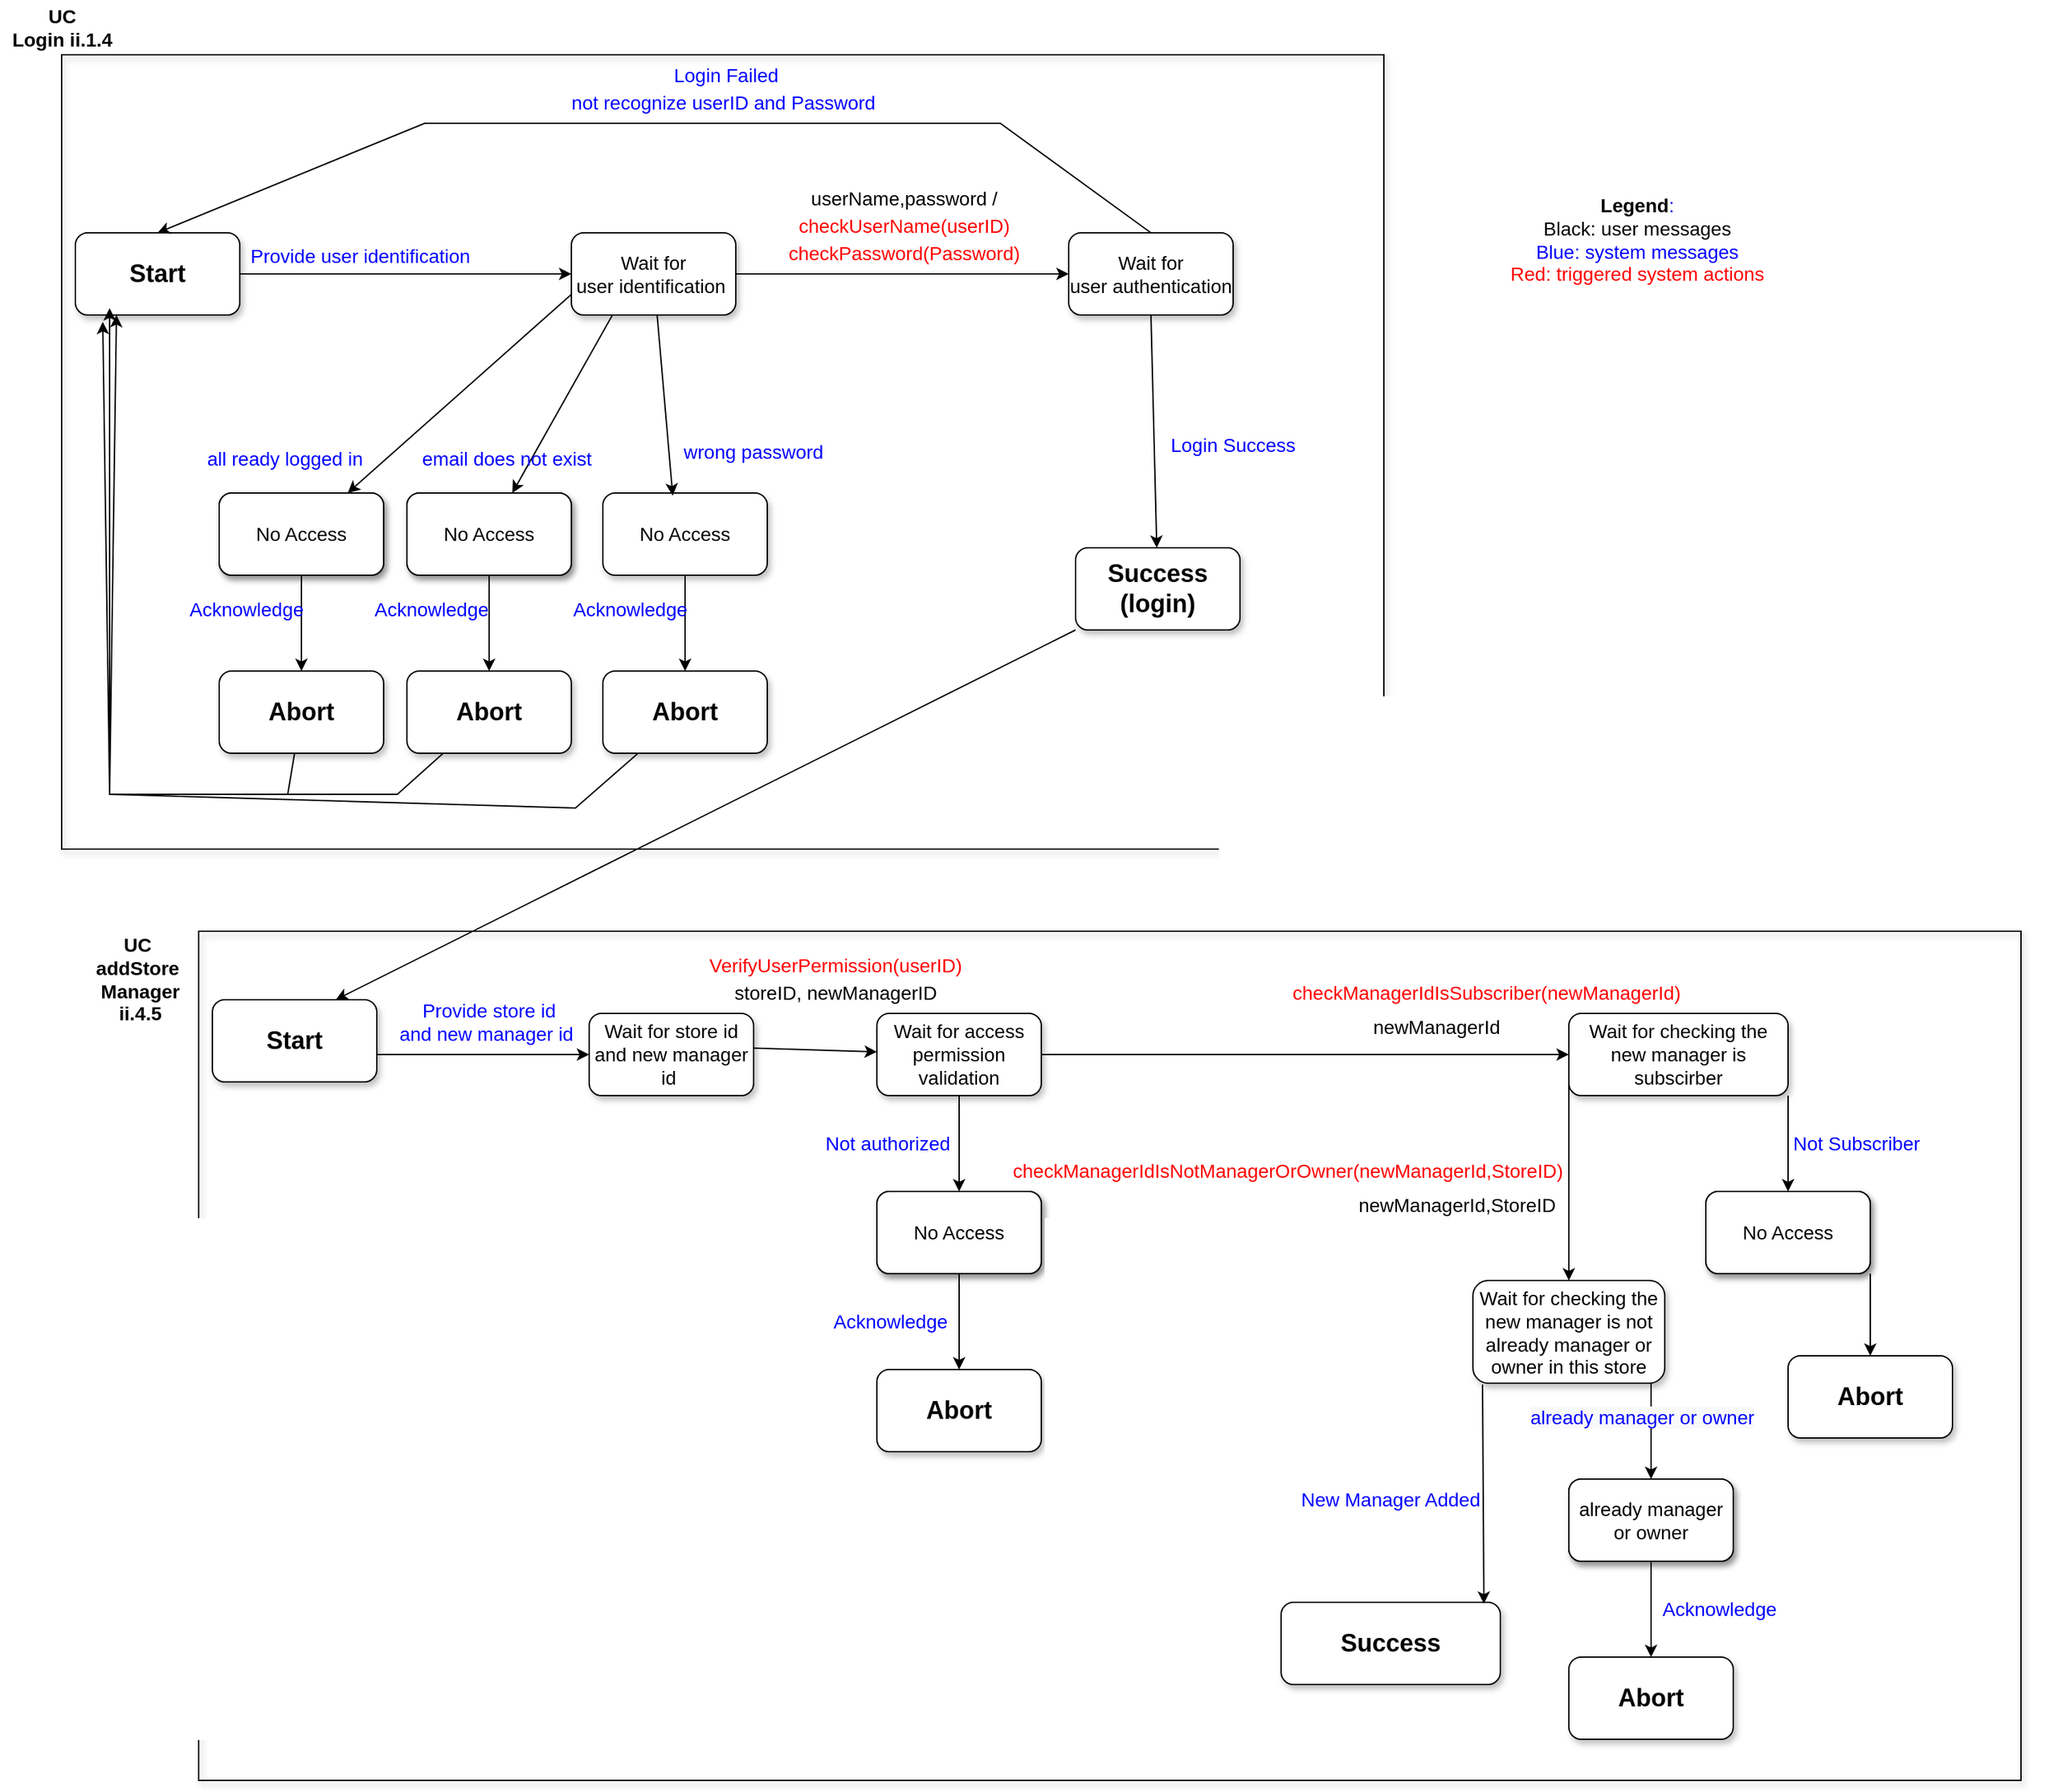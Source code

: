 <mxfile version="18.1.1" type="device"><diagram id="I8vgxyRuR37qJ1av9yrc" name="Page-1"><mxGraphModel dx="1422" dy="675" grid="1" gridSize="10" guides="1" tooltips="1" connect="1" arrows="1" fold="1" page="1" pageScale="1" pageWidth="1654" pageHeight="2336" math="0" shadow="0"><root><mxCell id="0"/><mxCell id="1" parent="0"/><mxCell id="nVAzCe0PPjWLzRleOM1Q-2" value="&lt;b&gt;&lt;font style=&quot;font-size: 18px&quot;&gt;Start&lt;/font&gt;&lt;/b&gt;" style="rounded=1;whiteSpace=wrap;html=1;shadow=1;strokeColor=#000000;" parent="1" vertex="1"><mxGeometry x="55" y="170" width="120" height="60" as="geometry"/></mxCell><mxCell id="nVAzCe0PPjWLzRleOM1Q-3" value="&lt;font style=&quot;font-size: 14px&quot;&gt;Wait for user&amp;nbsp;identification&amp;nbsp;&lt;/font&gt;" style="rounded=1;whiteSpace=wrap;html=1;shadow=1;strokeColor=#000000;" parent="1" vertex="1"><mxGeometry x="417" y="170" width="120" height="60" as="geometry"/></mxCell><mxCell id="nVAzCe0PPjWLzRleOM1Q-4" value="" style="endArrow=classic;html=1;rounded=0;fontSize=14;exitX=1;exitY=0.5;exitDx=0;exitDy=0;entryX=0;entryY=0.5;entryDx=0;entryDy=0;" parent="1" source="nVAzCe0PPjWLzRleOM1Q-2" target="nVAzCe0PPjWLzRleOM1Q-3" edge="1"><mxGeometry width="50" height="50" relative="1" as="geometry"><mxPoint x="840" y="440" as="sourcePoint"/><mxPoint x="890" y="390" as="targetPoint"/></mxGeometry></mxCell><mxCell id="nVAzCe0PPjWLzRleOM1Q-5" value="&lt;font style=&quot;font-size: 14px&quot;&gt;Wait for user&amp;nbsp;authentication&lt;/font&gt;" style="rounded=1;whiteSpace=wrap;html=1;shadow=1;strokeColor=#000000;" parent="1" vertex="1"><mxGeometry x="780" y="170" width="120" height="60" as="geometry"/></mxCell><mxCell id="nVAzCe0PPjWLzRleOM1Q-6" value="" style="endArrow=classic;html=1;rounded=0;fontSize=14;entryX=0;entryY=0.5;entryDx=0;entryDy=0;" parent="1" source="nVAzCe0PPjWLzRleOM1Q-3" target="nVAzCe0PPjWLzRleOM1Q-5" edge="1"><mxGeometry width="50" height="50" relative="1" as="geometry"><mxPoint x="580" y="200" as="sourcePoint"/><mxPoint x="1240" y="390" as="targetPoint"/></mxGeometry></mxCell><mxCell id="nVAzCe0PPjWLzRleOM1Q-7" value="&lt;font color=&quot;#ff0000&quot;&gt;checkUserName(userID)&lt;/font&gt;" style="text;html=1;strokeColor=none;fillColor=none;align=center;verticalAlign=middle;whiteSpace=wrap;rounded=0;shadow=1;fontSize=14;" parent="1" vertex="1"><mxGeometry x="560" y="150" width="200" height="30" as="geometry"/></mxCell><mxCell id="nVAzCe0PPjWLzRleOM1Q-12" value="&lt;font color=&quot;#000000&quot;&gt;userName,password /&lt;/font&gt;" style="text;html=1;strokeColor=none;fillColor=none;align=center;verticalAlign=middle;whiteSpace=wrap;rounded=0;shadow=1;fontSize=14;fontColor=#FF0000;" parent="1" vertex="1"><mxGeometry x="545" y="130" width="230" height="30" as="geometry"/></mxCell><mxCell id="nVAzCe0PPjWLzRleOM1Q-15" value="" style="endArrow=classic;html=1;rounded=0;fontSize=14;fontColor=#000000;exitX=0.5;exitY=0;exitDx=0;exitDy=0;entryX=0.5;entryY=0;entryDx=0;entryDy=0;" parent="1" source="nVAzCe0PPjWLzRleOM1Q-5" target="nVAzCe0PPjWLzRleOM1Q-2" edge="1"><mxGeometry width="50" height="50" relative="1" as="geometry"><mxPoint x="620" y="420" as="sourcePoint"/><mxPoint x="680" y="360" as="targetPoint"/><Array as="points"><mxPoint x="730" y="90"/><mxPoint x="310" y="90"/></Array></mxGeometry></mxCell><mxCell id="nVAzCe0PPjWLzRleOM1Q-16" value="&lt;font color=&quot;#0000ff&quot;&gt;not recognize&amp;nbsp;userID&lt;/font&gt;&amp;nbsp;&lt;font color=&quot;#0000ff&quot;&gt;and Password&amp;nbsp;&lt;/font&gt;" style="text;html=1;strokeColor=none;fillColor=none;align=center;verticalAlign=middle;whiteSpace=wrap;rounded=0;shadow=1;fontSize=14;fontColor=#FF0000;" parent="1" vertex="1"><mxGeometry x="390" y="60" width="280" height="30" as="geometry"/></mxCell><mxCell id="nVAzCe0PPjWLzRleOM1Q-17" value="&lt;span style=&quot;font-size: 18px&quot;&gt;&lt;b&gt;Success&lt;br&gt;(login)&lt;br&gt;&lt;/b&gt;&lt;/span&gt;" style="rounded=1;whiteSpace=wrap;html=1;shadow=1;strokeColor=#000000;" parent="1" vertex="1"><mxGeometry x="785" y="400" width="120" height="60" as="geometry"/></mxCell><mxCell id="nVAzCe0PPjWLzRleOM1Q-18" value="&lt;font color=&quot;#0000ff&quot;&gt;Login Success&lt;/font&gt;" style="text;html=1;strokeColor=none;fillColor=none;align=center;verticalAlign=middle;whiteSpace=wrap;rounded=0;shadow=1;fontSize=14;fontColor=#FF0000;" parent="1" vertex="1"><mxGeometry x="760" y="310" width="280" height="30" as="geometry"/></mxCell><mxCell id="nVAzCe0PPjWLzRleOM1Q-19" value="" style="endArrow=classic;html=1;rounded=0;fontSize=14;fontColor=#0000FF;exitX=0.5;exitY=1;exitDx=0;exitDy=0;" parent="1" source="nVAzCe0PPjWLzRleOM1Q-5" target="nVAzCe0PPjWLzRleOM1Q-17" edge="1"><mxGeometry width="50" height="50" relative="1" as="geometry"><mxPoint x="620" y="310" as="sourcePoint"/><mxPoint x="670" y="260" as="targetPoint"/></mxGeometry></mxCell><mxCell id="nVAzCe0PPjWLzRleOM1Q-20" value="&lt;font color=&quot;#000000&quot;&gt;&lt;b&gt;Legend&lt;/b&gt;&lt;/font&gt;:&lt;br&gt;&lt;font color=&quot;#000000&quot;&gt;Black: user messages&lt;/font&gt;&lt;br&gt;Blue: system messages&lt;br&gt;&lt;font color=&quot;#ff0000&quot;&gt;Red: triggered system actions&lt;/font&gt;" style="text;html=1;strokeColor=none;fillColor=none;align=center;verticalAlign=middle;whiteSpace=wrap;rounded=0;shadow=1;fontSize=14;fontColor=#0000FF;" parent="1" vertex="1"><mxGeometry x="1065" y="160" width="260" height="30" as="geometry"/></mxCell><mxCell id="nVAzCe0PPjWLzRleOM1Q-22" value="&lt;font color=&quot;#0000ff&quot;&gt;Login Failed&lt;/font&gt;" style="text;html=1;strokeColor=none;fillColor=none;align=center;verticalAlign=middle;whiteSpace=wrap;rounded=0;shadow=1;fontSize=14;fontColor=#FF0000;" parent="1" vertex="1"><mxGeometry x="390" y="40" width="280" height="30" as="geometry"/></mxCell><mxCell id="nVAzCe0PPjWLzRleOM1Q-24" value="&lt;font color=&quot;#000000&quot;&gt;storeID, newManagerID&lt;/font&gt;" style="text;html=1;strokeColor=none;fillColor=none;align=center;verticalAlign=middle;whiteSpace=wrap;rounded=0;shadow=1;fontSize=14;fontColor=#FF0000;" parent="1" vertex="1"><mxGeometry x="495" y="710" width="230" height="30" as="geometry"/></mxCell><mxCell id="nVAzCe0PPjWLzRleOM1Q-25" value="&lt;font style=&quot;font-size: 14px&quot;&gt;Wait for access permission validation&lt;/font&gt;" style="rounded=1;whiteSpace=wrap;html=1;shadow=1;strokeColor=#000000;" parent="1" vertex="1"><mxGeometry x="640" y="740" width="120" height="60" as="geometry"/></mxCell><mxCell id="nVAzCe0PPjWLzRleOM1Q-27" value="&lt;font color=&quot;#0000ff&quot;&gt;Provide&amp;nbsp;user&amp;nbsp;identification&amp;nbsp;&lt;br&gt;&amp;nbsp;&lt;/font&gt;" style="text;html=1;strokeColor=none;fillColor=none;align=center;verticalAlign=middle;whiteSpace=wrap;rounded=0;shadow=1;fontSize=14;fontColor=#FF0000;" parent="1" vertex="1"><mxGeometry x="125" y="180" width="280" height="30" as="geometry"/></mxCell><mxCell id="nVAzCe0PPjWLzRleOM1Q-28" value="" style="endArrow=classic;html=1;rounded=0;fontSize=14;fontColor=#000000;" parent="1" target="nVAzCe0PPjWLzRleOM1Q-25" edge="1"><mxGeometry width="50" height="50" relative="1" as="geometry"><mxPoint x="540" y="765" as="sourcePoint"/><mxPoint x="650" y="755" as="targetPoint"/></mxGeometry></mxCell><mxCell id="nVAzCe0PPjWLzRleOM1Q-29" value="&lt;font style=&quot;font-size: 14px&quot;&gt;Wait for store id and new manager id&amp;nbsp;&lt;/font&gt;" style="rounded=1;whiteSpace=wrap;html=1;shadow=1;strokeColor=#000000;" parent="1" vertex="1"><mxGeometry x="430" y="740" width="120" height="60" as="geometry"/></mxCell><mxCell id="nVAzCe0PPjWLzRleOM1Q-30" value="&lt;font color=&quot;#0000ff&quot;&gt;Provide&amp;nbsp;store id &lt;br&gt;and new manager id&amp;nbsp;&lt;br&gt;&amp;nbsp;&lt;/font&gt;" style="text;html=1;strokeColor=none;fillColor=none;align=center;verticalAlign=middle;whiteSpace=wrap;rounded=0;shadow=1;fontSize=14;fontColor=#FF0000;" parent="1" vertex="1"><mxGeometry x="217" y="740" width="280" height="30" as="geometry"/></mxCell><mxCell id="nVAzCe0PPjWLzRleOM1Q-31" value="&lt;font color=&quot;#ff0000&quot;&gt;VerifyUserPermission(&lt;/font&gt;&lt;span style=&quot;color: rgb(255 , 0 , 0)&quot;&gt;userID&lt;/span&gt;&lt;font color=&quot;#ff0000&quot;&gt;)&lt;/font&gt;" style="text;html=1;strokeColor=none;fillColor=none;align=center;verticalAlign=middle;whiteSpace=wrap;rounded=0;shadow=1;fontSize=14;" parent="1" vertex="1"><mxGeometry x="510" y="690" width="200" height="30" as="geometry"/></mxCell><mxCell id="nVAzCe0PPjWLzRleOM1Q-34" value="" style="endArrow=classic;html=1;rounded=0;fontSize=14;fontColor=#0000FF;entryX=0.75;entryY=0;entryDx=0;entryDy=0;" parent="1" source="nVAzCe0PPjWLzRleOM1Q-17" target="nVAzCe0PPjWLzRleOM1Q-44" edge="1"><mxGeometry width="50" height="50" relative="1" as="geometry"><mxPoint x="425" y="390" as="sourcePoint"/><mxPoint x="475" y="340" as="targetPoint"/></mxGeometry></mxCell><mxCell id="nVAzCe0PPjWLzRleOM1Q-37" value="&lt;font style=&quot;font-size: 14px&quot;&gt;No Access&lt;/font&gt;" style="rounded=1;whiteSpace=wrap;html=1;shadow=1;strokeColor=#000000;" parent="1" vertex="1"><mxGeometry x="640" y="870" width="120" height="60" as="geometry"/></mxCell><mxCell id="nVAzCe0PPjWLzRleOM1Q-39" value="&lt;b&gt;&lt;font style=&quot;font-size: 18px&quot;&gt;Abort&lt;/font&gt;&lt;/b&gt;" style="rounded=1;whiteSpace=wrap;html=1;shadow=1;strokeColor=#000000;" parent="1" vertex="1"><mxGeometry x="640" y="1000" width="120" height="60" as="geometry"/></mxCell><mxCell id="nVAzCe0PPjWLzRleOM1Q-40" value="" style="endArrow=classic;html=1;rounded=0;fontSize=14;fontColor=#0000FF;exitX=0.5;exitY=1;exitDx=0;exitDy=0;" parent="1" source="nVAzCe0PPjWLzRleOM1Q-25" target="nVAzCe0PPjWLzRleOM1Q-37" edge="1"><mxGeometry width="50" height="50" relative="1" as="geometry"><mxPoint x="805" y="910" as="sourcePoint"/><mxPoint x="855" y="860" as="targetPoint"/></mxGeometry></mxCell><mxCell id="nVAzCe0PPjWLzRleOM1Q-42" value="" style="endArrow=classic;html=1;rounded=0;fontSize=14;fontColor=#0000FF;exitX=0.5;exitY=1;exitDx=0;exitDy=0;" parent="1" source="nVAzCe0PPjWLzRleOM1Q-37" target="nVAzCe0PPjWLzRleOM1Q-39" edge="1"><mxGeometry width="50" height="50" relative="1" as="geometry"><mxPoint x="830" y="910" as="sourcePoint"/><mxPoint x="880" y="860" as="targetPoint"/></mxGeometry></mxCell><mxCell id="nVAzCe0PPjWLzRleOM1Q-43" value="&lt;font color=&quot;#0000ff&quot;&gt;Acknowledge&lt;/font&gt;" style="text;html=1;strokeColor=none;fillColor=none;align=center;verticalAlign=middle;whiteSpace=wrap;rounded=0;shadow=1;fontSize=14;fontColor=#FF0000;" parent="1" vertex="1"><mxGeometry x="510" y="950" width="280" height="30" as="geometry"/></mxCell><mxCell id="nVAzCe0PPjWLzRleOM1Q-44" value="&lt;b&gt;&lt;font style=&quot;font-size: 18px&quot;&gt;Start&lt;/font&gt;&lt;/b&gt;" style="rounded=1;whiteSpace=wrap;html=1;shadow=1;strokeColor=#000000;" parent="1" vertex="1"><mxGeometry x="155" y="730" width="120" height="60" as="geometry"/></mxCell><mxCell id="nVAzCe0PPjWLzRleOM1Q-45" value="" style="endArrow=classic;html=1;rounded=0;fontSize=14;fontColor=#0000FF;" parent="1" edge="1"><mxGeometry width="50" height="50" relative="1" as="geometry"><mxPoint x="275" y="770" as="sourcePoint"/><mxPoint x="430" y="770" as="targetPoint"/></mxGeometry></mxCell><mxCell id="nVAzCe0PPjWLzRleOM1Q-46" value="&lt;font color=&quot;#ff0000&quot;&gt;checkPassword(Password)&lt;/font&gt;" style="text;html=1;strokeColor=none;fillColor=none;align=center;verticalAlign=middle;whiteSpace=wrap;rounded=0;shadow=1;fontSize=14;" parent="1" vertex="1"><mxGeometry x="560" y="170" width="200" height="30" as="geometry"/></mxCell><mxCell id="nVAzCe0PPjWLzRleOM1Q-47" value="&lt;span style=&quot;font-size: 14px&quot;&gt;Wait for checking the new manager is subscirber&lt;/span&gt;" style="rounded=1;whiteSpace=wrap;html=1;shadow=1;strokeColor=#000000;" parent="1" vertex="1"><mxGeometry x="1145" y="740" width="160" height="60" as="geometry"/></mxCell><mxCell id="nVAzCe0PPjWLzRleOM1Q-49" value="" style="endArrow=classic;html=1;rounded=0;fontSize=14;fontColor=#0000FF;" parent="1" source="nVAzCe0PPjWLzRleOM1Q-25" target="nVAzCe0PPjWLzRleOM1Q-47" edge="1"><mxGeometry width="50" height="50" relative="1" as="geometry"><mxPoint x="750" y="760" as="sourcePoint"/><mxPoint x="1080" y="860" as="targetPoint"/></mxGeometry></mxCell><mxCell id="nVAzCe0PPjWLzRleOM1Q-53" value="&lt;font color=&quot;#ff0000&quot;&gt;checkManagerIdIsSubscriber(newManagerId)&lt;/font&gt;" style="text;html=1;strokeColor=none;fillColor=none;align=center;verticalAlign=middle;whiteSpace=wrap;rounded=0;shadow=1;fontSize=14;" parent="1" vertex="1"><mxGeometry x="985" y="710" width="200" height="30" as="geometry"/></mxCell><mxCell id="nVAzCe0PPjWLzRleOM1Q-54" value="&lt;span style=&quot;color: rgb(0 , 0 , 0)&quot;&gt;newManagerId&amp;nbsp;&lt;/span&gt;" style="text;html=1;align=center;verticalAlign=middle;resizable=0;points=[];autosize=1;strokeColor=none;fillColor=none;fontSize=14;fontColor=#0000FF;" parent="1" vertex="1"><mxGeometry x="995" y="740" width="110" height="20" as="geometry"/></mxCell><mxCell id="nVAzCe0PPjWLzRleOM1Q-57" value="&lt;span style=&quot;font-size: 14px&quot;&gt;Wait for checking the new manager is not already&amp;nbsp;manager or owner in this store&lt;/span&gt;" style="rounded=1;whiteSpace=wrap;html=1;shadow=1;strokeColor=#000000;" parent="1" vertex="1"><mxGeometry x="1075" y="935" width="140" height="75" as="geometry"/></mxCell><mxCell id="nVAzCe0PPjWLzRleOM1Q-58" value="" style="endArrow=classic;html=1;rounded=0;fontSize=14;fontColor=#0000FF;exitX=0;exitY=0.75;exitDx=0;exitDy=0;" parent="1" source="nVAzCe0PPjWLzRleOM1Q-47" target="nVAzCe0PPjWLzRleOM1Q-57" edge="1"><mxGeometry width="50" height="50" relative="1" as="geometry"><mxPoint x="1145" y="800" as="sourcePoint"/><mxPoint x="1020" y="865" as="targetPoint"/></mxGeometry></mxCell><mxCell id="nVAzCe0PPjWLzRleOM1Q-60" value="&lt;font color=&quot;#ff0000&quot;&gt;checkManagerIdIsNotManagerOrOwner(newManagerId,StoreID)&lt;/font&gt;" style="text;html=1;strokeColor=none;fillColor=none;align=center;verticalAlign=middle;whiteSpace=wrap;rounded=0;shadow=1;fontSize=14;" parent="1" vertex="1"><mxGeometry x="840" y="840" width="200" height="30" as="geometry"/></mxCell><mxCell id="nVAzCe0PPjWLzRleOM1Q-61" value="&lt;span style=&quot;color: rgb(0 , 0 , 0)&quot;&gt;newManagerId,StoreID&amp;nbsp;&lt;/span&gt;" style="text;html=1;align=center;verticalAlign=middle;resizable=0;points=[];autosize=1;strokeColor=none;fillColor=none;fontSize=14;fontColor=#0000FF;" parent="1" vertex="1"><mxGeometry x="985" y="870" width="160" height="20" as="geometry"/></mxCell><mxCell id="nVAzCe0PPjWLzRleOM1Q-62" value="&lt;b style=&quot;font-size: 18px&quot;&gt;Success&lt;br&gt;&lt;/b&gt;" style="rounded=1;whiteSpace=wrap;html=1;shadow=1;strokeColor=#000000;" parent="1" vertex="1"><mxGeometry x="935" y="1170" width="160" height="60" as="geometry"/></mxCell><mxCell id="nVAzCe0PPjWLzRleOM1Q-63" value="" style="endArrow=classic;html=1;rounded=0;fontSize=14;fontColor=#0000FF;exitX=0.05;exitY=1.013;exitDx=0;exitDy=0;entryX=0.925;entryY=0.017;entryDx=0;entryDy=0;exitPerimeter=0;entryPerimeter=0;" parent="1" source="nVAzCe0PPjWLzRleOM1Q-57" target="nVAzCe0PPjWLzRleOM1Q-62" edge="1"><mxGeometry width="50" height="50" relative="1" as="geometry"><mxPoint x="1075" y="1200" as="sourcePoint"/><mxPoint x="1075" y="1335" as="targetPoint"/></mxGeometry></mxCell><mxCell id="nVAzCe0PPjWLzRleOM1Q-66" value="&lt;font color=&quot;#0000ff&quot;&gt;Not authorized&amp;nbsp;&lt;/font&gt;" style="text;html=1;strokeColor=none;fillColor=none;align=center;verticalAlign=middle;whiteSpace=wrap;rounded=0;shadow=1;fontSize=14;fontColor=#FF0000;" parent="1" vertex="1"><mxGeometry x="510" y="820" width="280" height="30" as="geometry"/></mxCell><mxCell id="nVAzCe0PPjWLzRleOM1Q-67" value="&lt;font style=&quot;font-size: 14px&quot;&gt;No Access&lt;/font&gt;" style="rounded=1;whiteSpace=wrap;html=1;shadow=1;strokeColor=#000000;" parent="1" vertex="1"><mxGeometry x="640" y="870" width="120" height="60" as="geometry"/></mxCell><mxCell id="nVAzCe0PPjWLzRleOM1Q-69" value="&lt;font style=&quot;font-size: 14px&quot;&gt;No Access&lt;/font&gt;" style="rounded=1;whiteSpace=wrap;html=1;shadow=1;strokeColor=#000000;" parent="1" vertex="1"><mxGeometry x="1245" y="870" width="120" height="60" as="geometry"/></mxCell><mxCell id="nVAzCe0PPjWLzRleOM1Q-70" value="&lt;b&gt;&lt;font style=&quot;font-size: 18px&quot;&gt;Abort&lt;/font&gt;&lt;/b&gt;" style="rounded=1;whiteSpace=wrap;html=1;shadow=1;strokeColor=#000000;" parent="1" vertex="1"><mxGeometry x="1305" y="990" width="120" height="60" as="geometry"/></mxCell><mxCell id="nVAzCe0PPjWLzRleOM1Q-71" value="" style="endArrow=classic;html=1;rounded=0;fontSize=14;fontColor=#0000FF;exitX=0.5;exitY=1;exitDx=0;exitDy=0;" parent="1" target="nVAzCe0PPjWLzRleOM1Q-69" edge="1"><mxGeometry width="50" height="50" relative="1" as="geometry"><mxPoint x="1305" y="800" as="sourcePoint"/><mxPoint x="1485" y="860" as="targetPoint"/></mxGeometry></mxCell><mxCell id="nVAzCe0PPjWLzRleOM1Q-72" value="" style="endArrow=classic;html=1;rounded=0;fontSize=14;fontColor=#0000FF;exitX=1;exitY=1;exitDx=0;exitDy=0;" parent="1" source="nVAzCe0PPjWLzRleOM1Q-75" target="nVAzCe0PPjWLzRleOM1Q-70" edge="1"><mxGeometry width="50" height="50" relative="1" as="geometry"><mxPoint x="1435" y="910" as="sourcePoint"/><mxPoint x="1485" y="860" as="targetPoint"/></mxGeometry></mxCell><mxCell id="nVAzCe0PPjWLzRleOM1Q-74" value="&lt;span style=&quot;color: rgb(0 , 0 , 255)&quot;&gt;Not&amp;nbsp;Subscriber&lt;/span&gt;" style="text;html=1;strokeColor=none;fillColor=none;align=center;verticalAlign=middle;whiteSpace=wrap;rounded=0;shadow=1;fontSize=14;fontColor=#FF0000;" parent="1" vertex="1"><mxGeometry x="1215" y="820" width="280" height="30" as="geometry"/></mxCell><mxCell id="nVAzCe0PPjWLzRleOM1Q-75" value="&lt;font style=&quot;font-size: 14px&quot;&gt;No Access&lt;/font&gt;" style="rounded=1;whiteSpace=wrap;html=1;shadow=1;strokeColor=#000000;" parent="1" vertex="1"><mxGeometry x="1245" y="870" width="120" height="60" as="geometry"/></mxCell><mxCell id="nVAzCe0PPjWLzRleOM1Q-82" value="&lt;font style=&quot;font-size: 14px&quot;&gt;No Access&lt;/font&gt;" style="rounded=1;whiteSpace=wrap;html=1;shadow=1;strokeColor=#000000;" parent="1" vertex="1"><mxGeometry x="1145" y="1080" width="120" height="60" as="geometry"/></mxCell><mxCell id="nVAzCe0PPjWLzRleOM1Q-83" value="&lt;b&gt;&lt;font style=&quot;font-size: 18px&quot;&gt;Abort&lt;/font&gt;&lt;/b&gt;" style="rounded=1;whiteSpace=wrap;html=1;shadow=1;strokeColor=#000000;" parent="1" vertex="1"><mxGeometry x="1145" y="1210" width="120" height="60" as="geometry"/></mxCell><mxCell id="nVAzCe0PPjWLzRleOM1Q-84" value="" style="endArrow=classic;html=1;rounded=0;fontSize=14;fontColor=#0000FF;" parent="1" target="nVAzCe0PPjWLzRleOM1Q-82" edge="1"><mxGeometry width="50" height="50" relative="1" as="geometry"><mxPoint x="1205" y="1010" as="sourcePoint"/><mxPoint x="1385" y="1070" as="targetPoint"/></mxGeometry></mxCell><mxCell id="nVAzCe0PPjWLzRleOM1Q-85" value="" style="endArrow=classic;html=1;rounded=0;fontSize=14;fontColor=#0000FF;exitX=0.5;exitY=1;exitDx=0;exitDy=0;" parent="1" source="nVAzCe0PPjWLzRleOM1Q-82" target="nVAzCe0PPjWLzRleOM1Q-83" edge="1"><mxGeometry width="50" height="50" relative="1" as="geometry"><mxPoint x="1335" y="1120" as="sourcePoint"/><mxPoint x="1385" y="1070" as="targetPoint"/></mxGeometry></mxCell><mxCell id="nVAzCe0PPjWLzRleOM1Q-86" value="&lt;span style=&quot;font-size: 14px&quot;&gt;already&amp;nbsp;manager or owner&lt;/span&gt;" style="rounded=1;whiteSpace=wrap;html=1;shadow=1;strokeColor=#000000;" parent="1" vertex="1"><mxGeometry x="1145" y="1080" width="120" height="60" as="geometry"/></mxCell><mxCell id="nVAzCe0PPjWLzRleOM1Q-87" value="&lt;font color=&quot;#0000ff&quot;&gt;Acknowledge&lt;/font&gt;" style="text;html=1;strokeColor=none;fillColor=none;align=center;verticalAlign=middle;whiteSpace=wrap;rounded=0;shadow=1;fontSize=14;fontColor=#FF0000;" parent="1" vertex="1"><mxGeometry x="1115" y="1160" width="280" height="30" as="geometry"/></mxCell><mxCell id="nVAzCe0PPjWLzRleOM1Q-89" value="&lt;span style=&quot;font-family: &amp;#34;helvetica&amp;#34; ; font-size: 14px ; font-style: normal ; font-weight: 400 ; letter-spacing: normal ; text-align: center ; text-indent: 0px ; text-transform: none ; word-spacing: 0px ; background-color: rgb(248 , 249 , 250) ; display: inline ; float: none&quot;&gt;already&amp;nbsp;manager or owner&lt;/span&gt;" style="text;whiteSpace=wrap;html=1;fontSize=14;fontColor=#0000FF;" parent="1" vertex="1"><mxGeometry x="1115" y="1020" width="190" height="30" as="geometry"/></mxCell><mxCell id="nVAzCe0PPjWLzRleOM1Q-90" value="" style="rounded=0;whiteSpace=wrap;html=1;shadow=1;fontSize=14;fontColor=#0000FF;strokeColor=#000000;fillColor=none;" parent="1" vertex="1"><mxGeometry x="45" y="40" width="965" height="580" as="geometry"/></mxCell><mxCell id="nVAzCe0PPjWLzRleOM1Q-91" value="&lt;font color=&quot;#000000&quot;&gt;&lt;b&gt;UC&lt;br&gt;Login ii.1.4&lt;/b&gt;&lt;/font&gt;" style="text;html=1;align=center;verticalAlign=middle;resizable=0;points=[];autosize=1;strokeColor=none;fillColor=none;fontSize=14;fontColor=#0000FF;" parent="1" vertex="1"><mxGeometry width="90" height="40" as="geometry"/></mxCell><mxCell id="nVAzCe0PPjWLzRleOM1Q-92" value="" style="rounded=0;whiteSpace=wrap;html=1;shadow=1;fontSize=14;fontColor=#0000FF;strokeColor=default;fillColor=none;" parent="1" vertex="1"><mxGeometry x="145" y="680" width="1330" height="620" as="geometry"/></mxCell><mxCell id="nVAzCe0PPjWLzRleOM1Q-93" value="&lt;font color=&quot;#000000&quot;&gt;&lt;b&gt;UC&lt;br&gt;addStore&lt;br&gt;&amp;nbsp;Manager&lt;br&gt;&amp;nbsp;ii.4.5&lt;/b&gt;&lt;/font&gt;" style="text;html=1;align=center;verticalAlign=middle;resizable=0;points=[];autosize=1;strokeColor=none;fillColor=none;fontSize=14;fontColor=#0000FF;" parent="1" vertex="1"><mxGeometry x="60" y="680" width="80" height="70" as="geometry"/></mxCell><mxCell id="nVAzCe0PPjWLzRleOM1Q-94" value="&lt;font color=&quot;#0000ff&quot;&gt;New Manager Added&lt;/font&gt;" style="text;html=1;strokeColor=none;fillColor=none;align=center;verticalAlign=middle;whiteSpace=wrap;rounded=0;shadow=1;fontSize=14;fontColor=#FF0000;" parent="1" vertex="1"><mxGeometry x="875" y="1080" width="280" height="30" as="geometry"/></mxCell><mxCell id="nmeT3cnGTExL2D66r-PP-1" value="&lt;font style=&quot;font-size: 14px&quot;&gt;No Access&lt;/font&gt;" style="rounded=1;whiteSpace=wrap;html=1;shadow=1;strokeColor=#000000;" vertex="1" parent="1"><mxGeometry x="160" y="360" width="120" height="60" as="geometry"/></mxCell><mxCell id="nmeT3cnGTExL2D66r-PP-2" value="&lt;b&gt;&lt;font style=&quot;font-size: 18px&quot;&gt;Abort&lt;/font&gt;&lt;/b&gt;" style="rounded=1;whiteSpace=wrap;html=1;shadow=1;strokeColor=#000000;" vertex="1" parent="1"><mxGeometry x="160" y="490" width="120" height="60" as="geometry"/></mxCell><mxCell id="nmeT3cnGTExL2D66r-PP-3" value="" style="endArrow=classic;html=1;rounded=0;fontSize=14;fontColor=#0000FF;exitX=0;exitY=0.75;exitDx=0;exitDy=0;" edge="1" parent="1" target="nmeT3cnGTExL2D66r-PP-1" source="nVAzCe0PPjWLzRleOM1Q-3"><mxGeometry width="50" height="50" relative="1" as="geometry"><mxPoint x="220" y="230" as="sourcePoint"/><mxPoint x="375" y="300" as="targetPoint"/></mxGeometry></mxCell><mxCell id="nmeT3cnGTExL2D66r-PP-4" value="" style="endArrow=classic;html=1;rounded=0;fontSize=14;fontColor=#0000FF;exitX=0.5;exitY=1;exitDx=0;exitDy=0;" edge="1" parent="1" source="nmeT3cnGTExL2D66r-PP-1" target="nmeT3cnGTExL2D66r-PP-2"><mxGeometry width="50" height="50" relative="1" as="geometry"><mxPoint x="350" y="400" as="sourcePoint"/><mxPoint x="400" y="350" as="targetPoint"/></mxGeometry></mxCell><mxCell id="nmeT3cnGTExL2D66r-PP-5" value="&lt;font color=&quot;#0000ff&quot;&gt;Acknowledge&lt;/font&gt;" style="text;html=1;strokeColor=none;fillColor=none;align=center;verticalAlign=middle;whiteSpace=wrap;rounded=0;shadow=1;fontSize=14;fontColor=#FF0000;" vertex="1" parent="1"><mxGeometry x="40" y="430" width="280" height="30" as="geometry"/></mxCell><mxCell id="nmeT3cnGTExL2D66r-PP-6" value="&lt;font color=&quot;#0000ff&quot;&gt;all ready logged&amp;nbsp;in&amp;nbsp;&lt;/font&gt;" style="text;html=1;strokeColor=none;fillColor=none;align=center;verticalAlign=middle;whiteSpace=wrap;rounded=0;shadow=1;fontSize=14;fontColor=#FF0000;" vertex="1" parent="1"><mxGeometry x="70" y="320" width="280" height="30" as="geometry"/></mxCell><mxCell id="nmeT3cnGTExL2D66r-PP-7" value="&lt;font style=&quot;font-size: 14px&quot;&gt;No Access&lt;/font&gt;" style="rounded=1;whiteSpace=wrap;html=1;shadow=1;strokeColor=#000000;" vertex="1" parent="1"><mxGeometry x="160" y="360" width="120" height="60" as="geometry"/></mxCell><mxCell id="nmeT3cnGTExL2D66r-PP-20" value="&lt;font style=&quot;font-size: 14px&quot;&gt;No Access&lt;/font&gt;" style="rounded=1;whiteSpace=wrap;html=1;shadow=1;strokeColor=#000000;" vertex="1" parent="1"><mxGeometry x="297" y="360" width="120" height="60" as="geometry"/></mxCell><mxCell id="nmeT3cnGTExL2D66r-PP-21" value="&lt;b&gt;&lt;font style=&quot;font-size: 18px&quot;&gt;Abort&lt;/font&gt;&lt;/b&gt;" style="rounded=1;whiteSpace=wrap;html=1;shadow=1;strokeColor=#000000;" vertex="1" parent="1"><mxGeometry x="297" y="490" width="120" height="60" as="geometry"/></mxCell><mxCell id="nmeT3cnGTExL2D66r-PP-22" value="" style="endArrow=classic;html=1;rounded=0;fontSize=14;fontColor=#0000FF;exitX=0.25;exitY=1;exitDx=0;exitDy=0;" edge="1" target="nmeT3cnGTExL2D66r-PP-20" parent="1" source="nVAzCe0PPjWLzRleOM1Q-3"><mxGeometry width="50" height="50" relative="1" as="geometry"><mxPoint x="357" y="230" as="sourcePoint"/><mxPoint x="512" y="300" as="targetPoint"/></mxGeometry></mxCell><mxCell id="nmeT3cnGTExL2D66r-PP-23" value="" style="endArrow=classic;html=1;rounded=0;fontSize=14;fontColor=#0000FF;exitX=0.5;exitY=1;exitDx=0;exitDy=0;" edge="1" source="nmeT3cnGTExL2D66r-PP-20" target="nmeT3cnGTExL2D66r-PP-21" parent="1"><mxGeometry width="50" height="50" relative="1" as="geometry"><mxPoint x="487" y="400" as="sourcePoint"/><mxPoint x="537" y="350" as="targetPoint"/></mxGeometry></mxCell><mxCell id="nmeT3cnGTExL2D66r-PP-24" value="&lt;font style=&quot;font-size: 14px&quot;&gt;No Access&lt;/font&gt;" style="rounded=1;whiteSpace=wrap;html=1;shadow=1;strokeColor=#000000;" vertex="1" parent="1"><mxGeometry x="297" y="360" width="120" height="60" as="geometry"/></mxCell><mxCell id="nmeT3cnGTExL2D66r-PP-25" value="&lt;font color=&quot;#0000ff&quot;&gt;email does not exist&lt;/font&gt;" style="text;html=1;strokeColor=none;fillColor=none;align=center;verticalAlign=middle;whiteSpace=wrap;rounded=0;shadow=1;fontSize=14;fontColor=#FF0000;" vertex="1" parent="1"><mxGeometry x="230" y="320" width="280" height="30" as="geometry"/></mxCell><mxCell id="nmeT3cnGTExL2D66r-PP-27" value="&lt;b&gt;&lt;font style=&quot;font-size: 18px&quot;&gt;Abort&lt;/font&gt;&lt;/b&gt;" style="rounded=1;whiteSpace=wrap;html=1;shadow=1;strokeColor=#000000;" vertex="1" parent="1"><mxGeometry x="440" y="490" width="120" height="60" as="geometry"/></mxCell><mxCell id="nmeT3cnGTExL2D66r-PP-28" value="" style="endArrow=classic;html=1;rounded=0;fontSize=14;fontColor=#0000FF;" edge="1" source="nmeT3cnGTExL2D66r-PP-29" target="nmeT3cnGTExL2D66r-PP-27" parent="1"><mxGeometry width="50" height="50" relative="1" as="geometry"><mxPoint x="530" y="410" as="sourcePoint"/><mxPoint x="710" y="340" as="targetPoint"/></mxGeometry></mxCell><mxCell id="nmeT3cnGTExL2D66r-PP-29" value="&lt;font style=&quot;font-size: 14px&quot;&gt;No Access&lt;/font&gt;" style="rounded=1;whiteSpace=wrap;html=1;shadow=1;strokeColor=#000000;" vertex="1" parent="1"><mxGeometry x="440" y="360" width="120" height="60" as="geometry"/></mxCell><mxCell id="nmeT3cnGTExL2D66r-PP-30" value="&lt;font color=&quot;#0000ff&quot;&gt;wrong password&lt;/font&gt;" style="text;html=1;strokeColor=none;fillColor=none;align=center;verticalAlign=middle;whiteSpace=wrap;rounded=0;shadow=1;fontSize=14;fontColor=#FF0000;" vertex="1" parent="1"><mxGeometry x="410" y="315" width="280" height="30" as="geometry"/></mxCell><mxCell id="nmeT3cnGTExL2D66r-PP-31" value="&lt;font color=&quot;#0000ff&quot;&gt;Acknowledge&lt;/font&gt;" style="text;html=1;strokeColor=none;fillColor=none;align=center;verticalAlign=middle;whiteSpace=wrap;rounded=0;shadow=1;fontSize=14;fontColor=#FF0000;" vertex="1" parent="1"><mxGeometry x="175" y="430" width="280" height="30" as="geometry"/></mxCell><mxCell id="nmeT3cnGTExL2D66r-PP-32" value="&lt;font color=&quot;#0000ff&quot;&gt;Acknowledge&lt;/font&gt;" style="text;html=1;strokeColor=none;fillColor=none;align=center;verticalAlign=middle;whiteSpace=wrap;rounded=0;shadow=1;fontSize=14;fontColor=#FF0000;" vertex="1" parent="1"><mxGeometry x="320" y="430" width="280" height="30" as="geometry"/></mxCell><mxCell id="nmeT3cnGTExL2D66r-PP-33" value="" style="endArrow=classic;html=1;rounded=0;fontSize=14;fontColor=#0000FF;entryX=0.425;entryY=0.033;entryDx=0;entryDy=0;entryPerimeter=0;" edge="1" parent="1" source="nVAzCe0PPjWLzRleOM1Q-3" target="nmeT3cnGTExL2D66r-PP-29"><mxGeometry width="50" height="50" relative="1" as="geometry"><mxPoint x="457" y="240" as="sourcePoint"/><mxPoint x="383.875" y="370" as="targetPoint"/></mxGeometry></mxCell><mxCell id="nmeT3cnGTExL2D66r-PP-34" value="" style="endArrow=classic;html=1;rounded=0;fontSize=14;fontColor=#0000FF;entryX=0.25;entryY=1;entryDx=0;entryDy=0;" edge="1" parent="1" source="nmeT3cnGTExL2D66r-PP-2" target="nVAzCe0PPjWLzRleOM1Q-2"><mxGeometry width="50" height="50" relative="1" as="geometry"><mxPoint x="230" y="430" as="sourcePoint"/><mxPoint x="230" y="500" as="targetPoint"/><Array as="points"><mxPoint x="210" y="580"/><mxPoint x="80" y="580"/></Array></mxGeometry></mxCell><mxCell id="nmeT3cnGTExL2D66r-PP-35" value="" style="endArrow=classic;html=1;rounded=0;fontSize=14;fontColor=#0000FF;" edge="1" parent="1" source="nmeT3cnGTExL2D66r-PP-21"><mxGeometry width="50" height="50" relative="1" as="geometry"><mxPoint x="213.77" y="500" as="sourcePoint"/><mxPoint x="80" y="225" as="targetPoint"/><Array as="points"><mxPoint x="290" y="580"/><mxPoint x="80" y="580"/></Array></mxGeometry></mxCell><mxCell id="nmeT3cnGTExL2D66r-PP-36" value="" style="endArrow=classic;html=1;rounded=0;fontSize=14;fontColor=#0000FF;entryX=0;entryY=0.75;entryDx=0;entryDy=0;" edge="1" parent="1" source="nmeT3cnGTExL2D66r-PP-27"><mxGeometry width="50" height="50" relative="1" as="geometry"><mxPoint x="337.305" y="500" as="sourcePoint"/><mxPoint x="75" y="235" as="targetPoint"/><Array as="points"><mxPoint x="420" y="590"/><mxPoint x="80" y="580"/></Array></mxGeometry></mxCell></root></mxGraphModel></diagram></mxfile>
